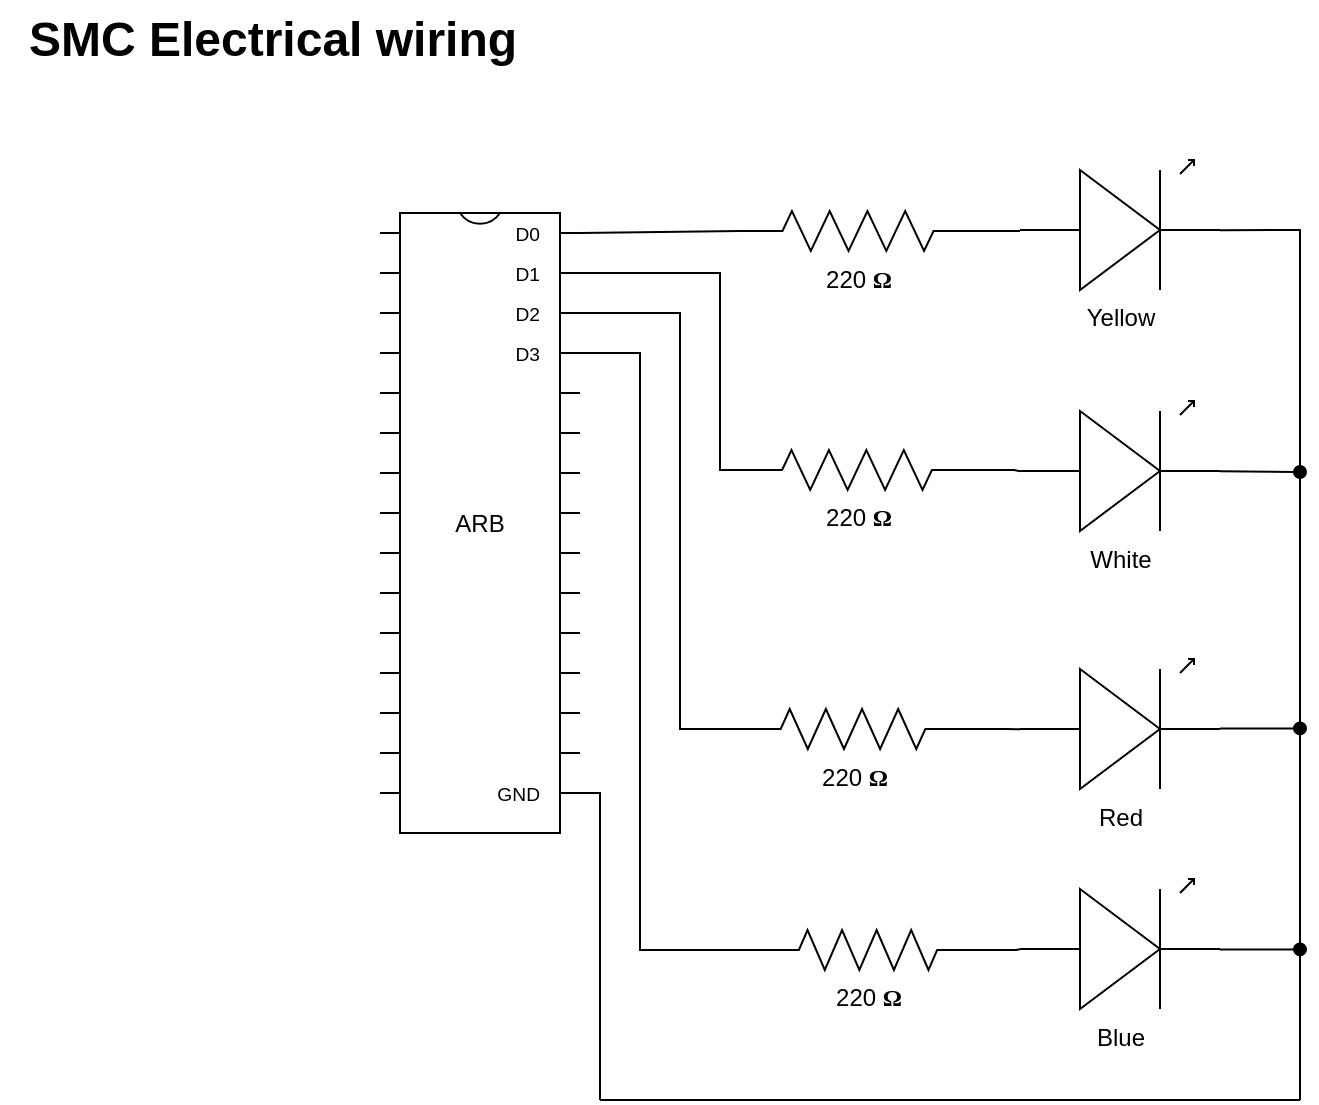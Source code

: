 <mxfile version="21.6.8" type="device">
  <diagram name="Page-1" id="7e0a89b8-554c-2b80-1dc8-d5c74ca68de4">
    <mxGraphModel dx="637" dy="379" grid="1" gridSize="10" guides="1" tooltips="1" connect="1" arrows="1" fold="1" page="1" pageScale="1" pageWidth="1100" pageHeight="850" background="none" math="0" shadow="0">
      <root>
        <mxCell id="0" />
        <mxCell id="1" parent="0" />
        <mxCell id="czpDiP3rQkUZ906eP7K_-1" value="Yellow" style="verticalLabelPosition=bottom;shadow=0;dashed=0;align=center;html=1;verticalAlign=top;shape=mxgraph.electrical.opto_electronics.led_1;pointerEvents=1;" vertex="1" parent="1">
          <mxGeometry x="530" y="90" width="100" height="65" as="geometry" />
        </mxCell>
        <mxCell id="czpDiP3rQkUZ906eP7K_-2" value="White" style="verticalLabelPosition=bottom;shadow=0;dashed=0;align=center;html=1;verticalAlign=top;shape=mxgraph.electrical.opto_electronics.led_1;pointerEvents=1;" vertex="1" parent="1">
          <mxGeometry x="530" y="210.5" width="100" height="65" as="geometry" />
        </mxCell>
        <mxCell id="czpDiP3rQkUZ906eP7K_-3" value="Red" style="verticalLabelPosition=bottom;shadow=0;dashed=0;align=center;html=1;verticalAlign=top;shape=mxgraph.electrical.opto_electronics.led_1;pointerEvents=1;" vertex="1" parent="1">
          <mxGeometry x="530" y="339.5" width="100" height="65" as="geometry" />
        </mxCell>
        <mxCell id="czpDiP3rQkUZ906eP7K_-4" value="Blue" style="verticalLabelPosition=bottom;shadow=0;dashed=0;align=center;html=1;verticalAlign=top;shape=mxgraph.electrical.opto_electronics.led_1;pointerEvents=1;" vertex="1" parent="1">
          <mxGeometry x="530" y="449.5" width="100" height="65" as="geometry" />
        </mxCell>
        <mxCell id="czpDiP3rQkUZ906eP7K_-9" style="edgeStyle=orthogonalEdgeStyle;rounded=0;orthogonalLoop=1;jettySize=auto;html=1;exitX=1;exitY=0.5;exitDx=0;exitDy=0;exitPerimeter=0;entryX=0;entryY=0.54;entryDx=0;entryDy=0;entryPerimeter=0;endArrow=none;endFill=0;" edge="1" parent="1" source="czpDiP3rQkUZ906eP7K_-5" target="czpDiP3rQkUZ906eP7K_-1">
          <mxGeometry relative="1" as="geometry" />
        </mxCell>
        <mxCell id="czpDiP3rQkUZ906eP7K_-5" value="220&amp;nbsp;&lt;b style=&quot;border-color: var(--border-color); font-family: Verdana;&quot;&gt;Ω&lt;/b&gt;" style="pointerEvents=1;verticalLabelPosition=bottom;shadow=0;dashed=0;align=center;html=1;verticalAlign=top;shape=mxgraph.electrical.resistors.resistor_2;" vertex="1" parent="1">
          <mxGeometry x="390" y="115.5" width="118" height="20" as="geometry" />
        </mxCell>
        <mxCell id="czpDiP3rQkUZ906eP7K_-15" value="" style="edgeStyle=orthogonalEdgeStyle;rounded=0;orthogonalLoop=1;jettySize=auto;html=1;entryX=0;entryY=0.54;entryDx=0;entryDy=0;entryPerimeter=0;endArrow=none;endFill=0;" edge="1" parent="1" source="czpDiP3rQkUZ906eP7K_-10" target="czpDiP3rQkUZ906eP7K_-4">
          <mxGeometry relative="1" as="geometry" />
        </mxCell>
        <mxCell id="czpDiP3rQkUZ906eP7K_-10" value="220&amp;nbsp;&lt;b style=&quot;border-color: var(--border-color); font-family: Verdana;&quot;&gt;Ω&lt;/b&gt;" style="pointerEvents=1;verticalLabelPosition=bottom;shadow=0;dashed=0;align=center;html=1;verticalAlign=top;shape=mxgraph.electrical.resistors.resistor_2;" vertex="1" parent="1">
          <mxGeometry x="400" y="475" width="108" height="20" as="geometry" />
        </mxCell>
        <mxCell id="czpDiP3rQkUZ906eP7K_-14" value="" style="edgeStyle=orthogonalEdgeStyle;rounded=0;orthogonalLoop=1;jettySize=auto;html=1;entryX=0;entryY=0.54;entryDx=0;entryDy=0;entryPerimeter=0;endArrow=none;endFill=0;" edge="1" parent="1" source="czpDiP3rQkUZ906eP7K_-11" target="czpDiP3rQkUZ906eP7K_-3">
          <mxGeometry relative="1" as="geometry" />
        </mxCell>
        <mxCell id="czpDiP3rQkUZ906eP7K_-11" value="220&amp;nbsp;&lt;b style=&quot;border-color: var(--border-color); font-family: Verdana;&quot;&gt;Ω&lt;/b&gt;" style="pointerEvents=1;verticalLabelPosition=bottom;shadow=0;dashed=0;align=center;html=1;verticalAlign=top;shape=mxgraph.electrical.resistors.resistor_2;" vertex="1" parent="1">
          <mxGeometry x="390" y="364.5" width="113" height="20" as="geometry" />
        </mxCell>
        <mxCell id="czpDiP3rQkUZ906eP7K_-13" value="" style="edgeStyle=orthogonalEdgeStyle;rounded=0;orthogonalLoop=1;jettySize=auto;html=1;entryX=0;entryY=0.54;entryDx=0;entryDy=0;entryPerimeter=0;endArrow=none;endFill=0;" edge="1" parent="1" source="czpDiP3rQkUZ906eP7K_-12" target="czpDiP3rQkUZ906eP7K_-2">
          <mxGeometry relative="1" as="geometry" />
        </mxCell>
        <mxCell id="czpDiP3rQkUZ906eP7K_-12" value="220&amp;nbsp;&lt;b style=&quot;border-color: var(--border-color); font-family: Verdana;&quot;&gt;Ω&lt;/b&gt;" style="pointerEvents=1;verticalLabelPosition=bottom;shadow=0;dashed=0;align=center;html=1;verticalAlign=top;shape=mxgraph.electrical.resistors.resistor_2;" vertex="1" parent="1">
          <mxGeometry x="390" y="235" width="117" height="20" as="geometry" />
        </mxCell>
        <mxCell id="czpDiP3rQkUZ906eP7K_-16" value="SMC Electrical wiring" style="text;strokeColor=none;fillColor=none;html=1;fontSize=24;fontStyle=1;verticalAlign=middle;align=center;" vertex="1" parent="1">
          <mxGeometry x="20" y="10" width="271" height="40" as="geometry" />
        </mxCell>
        <mxCell id="czpDiP3rQkUZ906eP7K_-17" value="ARB" style="shadow=0;dashed=0;align=center;html=1;strokeWidth=1;shape=mxgraph.electrical.logic_gates.dual_inline_ic;whiteSpace=wrap;movable=1;resizable=1;rotatable=1;deletable=1;editable=1;locked=0;connectable=1;fontStyle=0;pinSpacing=20;pinLabelType=cust;labelCount=30;labelNames=,,,,,,,,,,,,,,,GND,,,,,,,,,,,D3,D2,D1,D0;" vertex="1" parent="1">
          <mxGeometry x="210" y="116.5" width="100" height="310" as="geometry" />
        </mxCell>
        <mxCell id="czpDiP3rQkUZ906eP7K_-18" value="" style="endArrow=none;html=1;rounded=0;entryX=0;entryY=0.5;entryDx=0;entryDy=0;entryPerimeter=0;exitX=1;exitY=0;exitDx=0;exitDy=10;exitPerimeter=0;" edge="1" parent="1" source="czpDiP3rQkUZ906eP7K_-17" target="czpDiP3rQkUZ906eP7K_-5">
          <mxGeometry width="50" height="50" relative="1" as="geometry">
            <mxPoint x="360" y="290" as="sourcePoint" />
            <mxPoint x="410" y="240" as="targetPoint" />
          </mxGeometry>
        </mxCell>
        <mxCell id="czpDiP3rQkUZ906eP7K_-20" value="" style="endArrow=none;html=1;rounded=0;exitX=1;exitY=0;exitDx=0;exitDy=30;exitPerimeter=0;entryX=0;entryY=0.5;entryDx=0;entryDy=0;entryPerimeter=0;edgeStyle=orthogonalEdgeStyle;" edge="1" parent="1" source="czpDiP3rQkUZ906eP7K_-17" target="czpDiP3rQkUZ906eP7K_-12">
          <mxGeometry width="50" height="50" relative="1" as="geometry">
            <mxPoint x="350" y="290" as="sourcePoint" />
            <mxPoint x="400" y="240" as="targetPoint" />
            <Array as="points">
              <mxPoint x="380" y="147" />
              <mxPoint x="380" y="245" />
            </Array>
          </mxGeometry>
        </mxCell>
        <mxCell id="czpDiP3rQkUZ906eP7K_-21" value="" style="endArrow=none;html=1;rounded=0;entryX=0;entryY=0.5;entryDx=0;entryDy=0;entryPerimeter=0;edgeStyle=orthogonalEdgeStyle;exitX=1;exitY=0;exitDx=0;exitDy=50;exitPerimeter=0;" edge="1" parent="1" source="czpDiP3rQkUZ906eP7K_-17" target="czpDiP3rQkUZ906eP7K_-11">
          <mxGeometry width="50" height="50" relative="1" as="geometry">
            <mxPoint x="330" y="160" as="sourcePoint" />
            <mxPoint x="400" y="240" as="targetPoint" />
            <Array as="points">
              <mxPoint x="360" y="167" />
              <mxPoint x="360" y="375" />
            </Array>
          </mxGeometry>
        </mxCell>
        <mxCell id="czpDiP3rQkUZ906eP7K_-22" value="" style="endArrow=none;html=1;rounded=0;entryX=0;entryY=0.5;entryDx=0;entryDy=0;entryPerimeter=0;edgeStyle=orthogonalEdgeStyle;exitX=1;exitY=0;exitDx=0;exitDy=70;exitPerimeter=0;" edge="1" parent="1" source="czpDiP3rQkUZ906eP7K_-17" target="czpDiP3rQkUZ906eP7K_-10">
          <mxGeometry width="50" height="50" relative="1" as="geometry">
            <mxPoint x="320" y="190" as="sourcePoint" />
            <mxPoint x="400" y="350" as="targetPoint" />
            <Array as="points">
              <mxPoint x="340" y="187" />
              <mxPoint x="340" y="485" />
            </Array>
          </mxGeometry>
        </mxCell>
        <mxCell id="czpDiP3rQkUZ906eP7K_-23" value="" style="endArrow=none;html=1;rounded=0;exitX=1;exitY=0.54;exitDx=0;exitDy=0;exitPerimeter=0;" edge="1" parent="1" source="czpDiP3rQkUZ906eP7K_-1">
          <mxGeometry width="50" height="50" relative="1" as="geometry">
            <mxPoint x="610" y="280" as="sourcePoint" />
            <mxPoint x="670" y="560" as="targetPoint" />
            <Array as="points">
              <mxPoint x="670" y="125" />
            </Array>
          </mxGeometry>
        </mxCell>
        <mxCell id="czpDiP3rQkUZ906eP7K_-24" value="" style="endArrow=oval;html=1;rounded=0;exitX=1;exitY=0.54;exitDx=0;exitDy=0;exitPerimeter=0;endFill=1;" edge="1" parent="1" source="czpDiP3rQkUZ906eP7K_-2">
          <mxGeometry width="50" height="50" relative="1" as="geometry">
            <mxPoint x="730" y="255" as="sourcePoint" />
            <mxPoint x="670" y="246" as="targetPoint" />
          </mxGeometry>
        </mxCell>
        <mxCell id="czpDiP3rQkUZ906eP7K_-25" value="" style="endArrow=oval;html=1;rounded=0;exitX=1;exitY=0.54;exitDx=0;exitDy=0;exitPerimeter=0;endFill=1;" edge="1" parent="1">
          <mxGeometry width="50" height="50" relative="1" as="geometry">
            <mxPoint x="630" y="484.71" as="sourcePoint" />
            <mxPoint x="670" y="484.71" as="targetPoint" />
          </mxGeometry>
        </mxCell>
        <mxCell id="czpDiP3rQkUZ906eP7K_-26" value="" style="endArrow=oval;html=1;rounded=0;exitX=1;exitY=0.54;exitDx=0;exitDy=0;exitPerimeter=0;endFill=1;" edge="1" parent="1">
          <mxGeometry width="50" height="50" relative="1" as="geometry">
            <mxPoint x="630" y="374.21" as="sourcePoint" />
            <mxPoint x="670" y="374.21" as="targetPoint" />
          </mxGeometry>
        </mxCell>
        <mxCell id="czpDiP3rQkUZ906eP7K_-27" value="" style="endArrow=none;html=1;rounded=0;" edge="1" parent="1">
          <mxGeometry width="50" height="50" relative="1" as="geometry">
            <mxPoint x="320" y="560" as="sourcePoint" />
            <mxPoint x="670" y="560" as="targetPoint" />
          </mxGeometry>
        </mxCell>
        <mxCell id="czpDiP3rQkUZ906eP7K_-28" value="" style="endArrow=none;html=1;rounded=0;edgeStyle=orthogonalEdgeStyle;entryX=1;entryY=0;entryDx=0;entryDy=290;entryPerimeter=0;" edge="1" parent="1" target="czpDiP3rQkUZ906eP7K_-17">
          <mxGeometry width="50" height="50" relative="1" as="geometry">
            <mxPoint x="320" y="560" as="sourcePoint" />
            <mxPoint x="320" y="410" as="targetPoint" />
            <Array as="points">
              <mxPoint x="320" y="406" />
            </Array>
          </mxGeometry>
        </mxCell>
      </root>
    </mxGraphModel>
  </diagram>
</mxfile>
